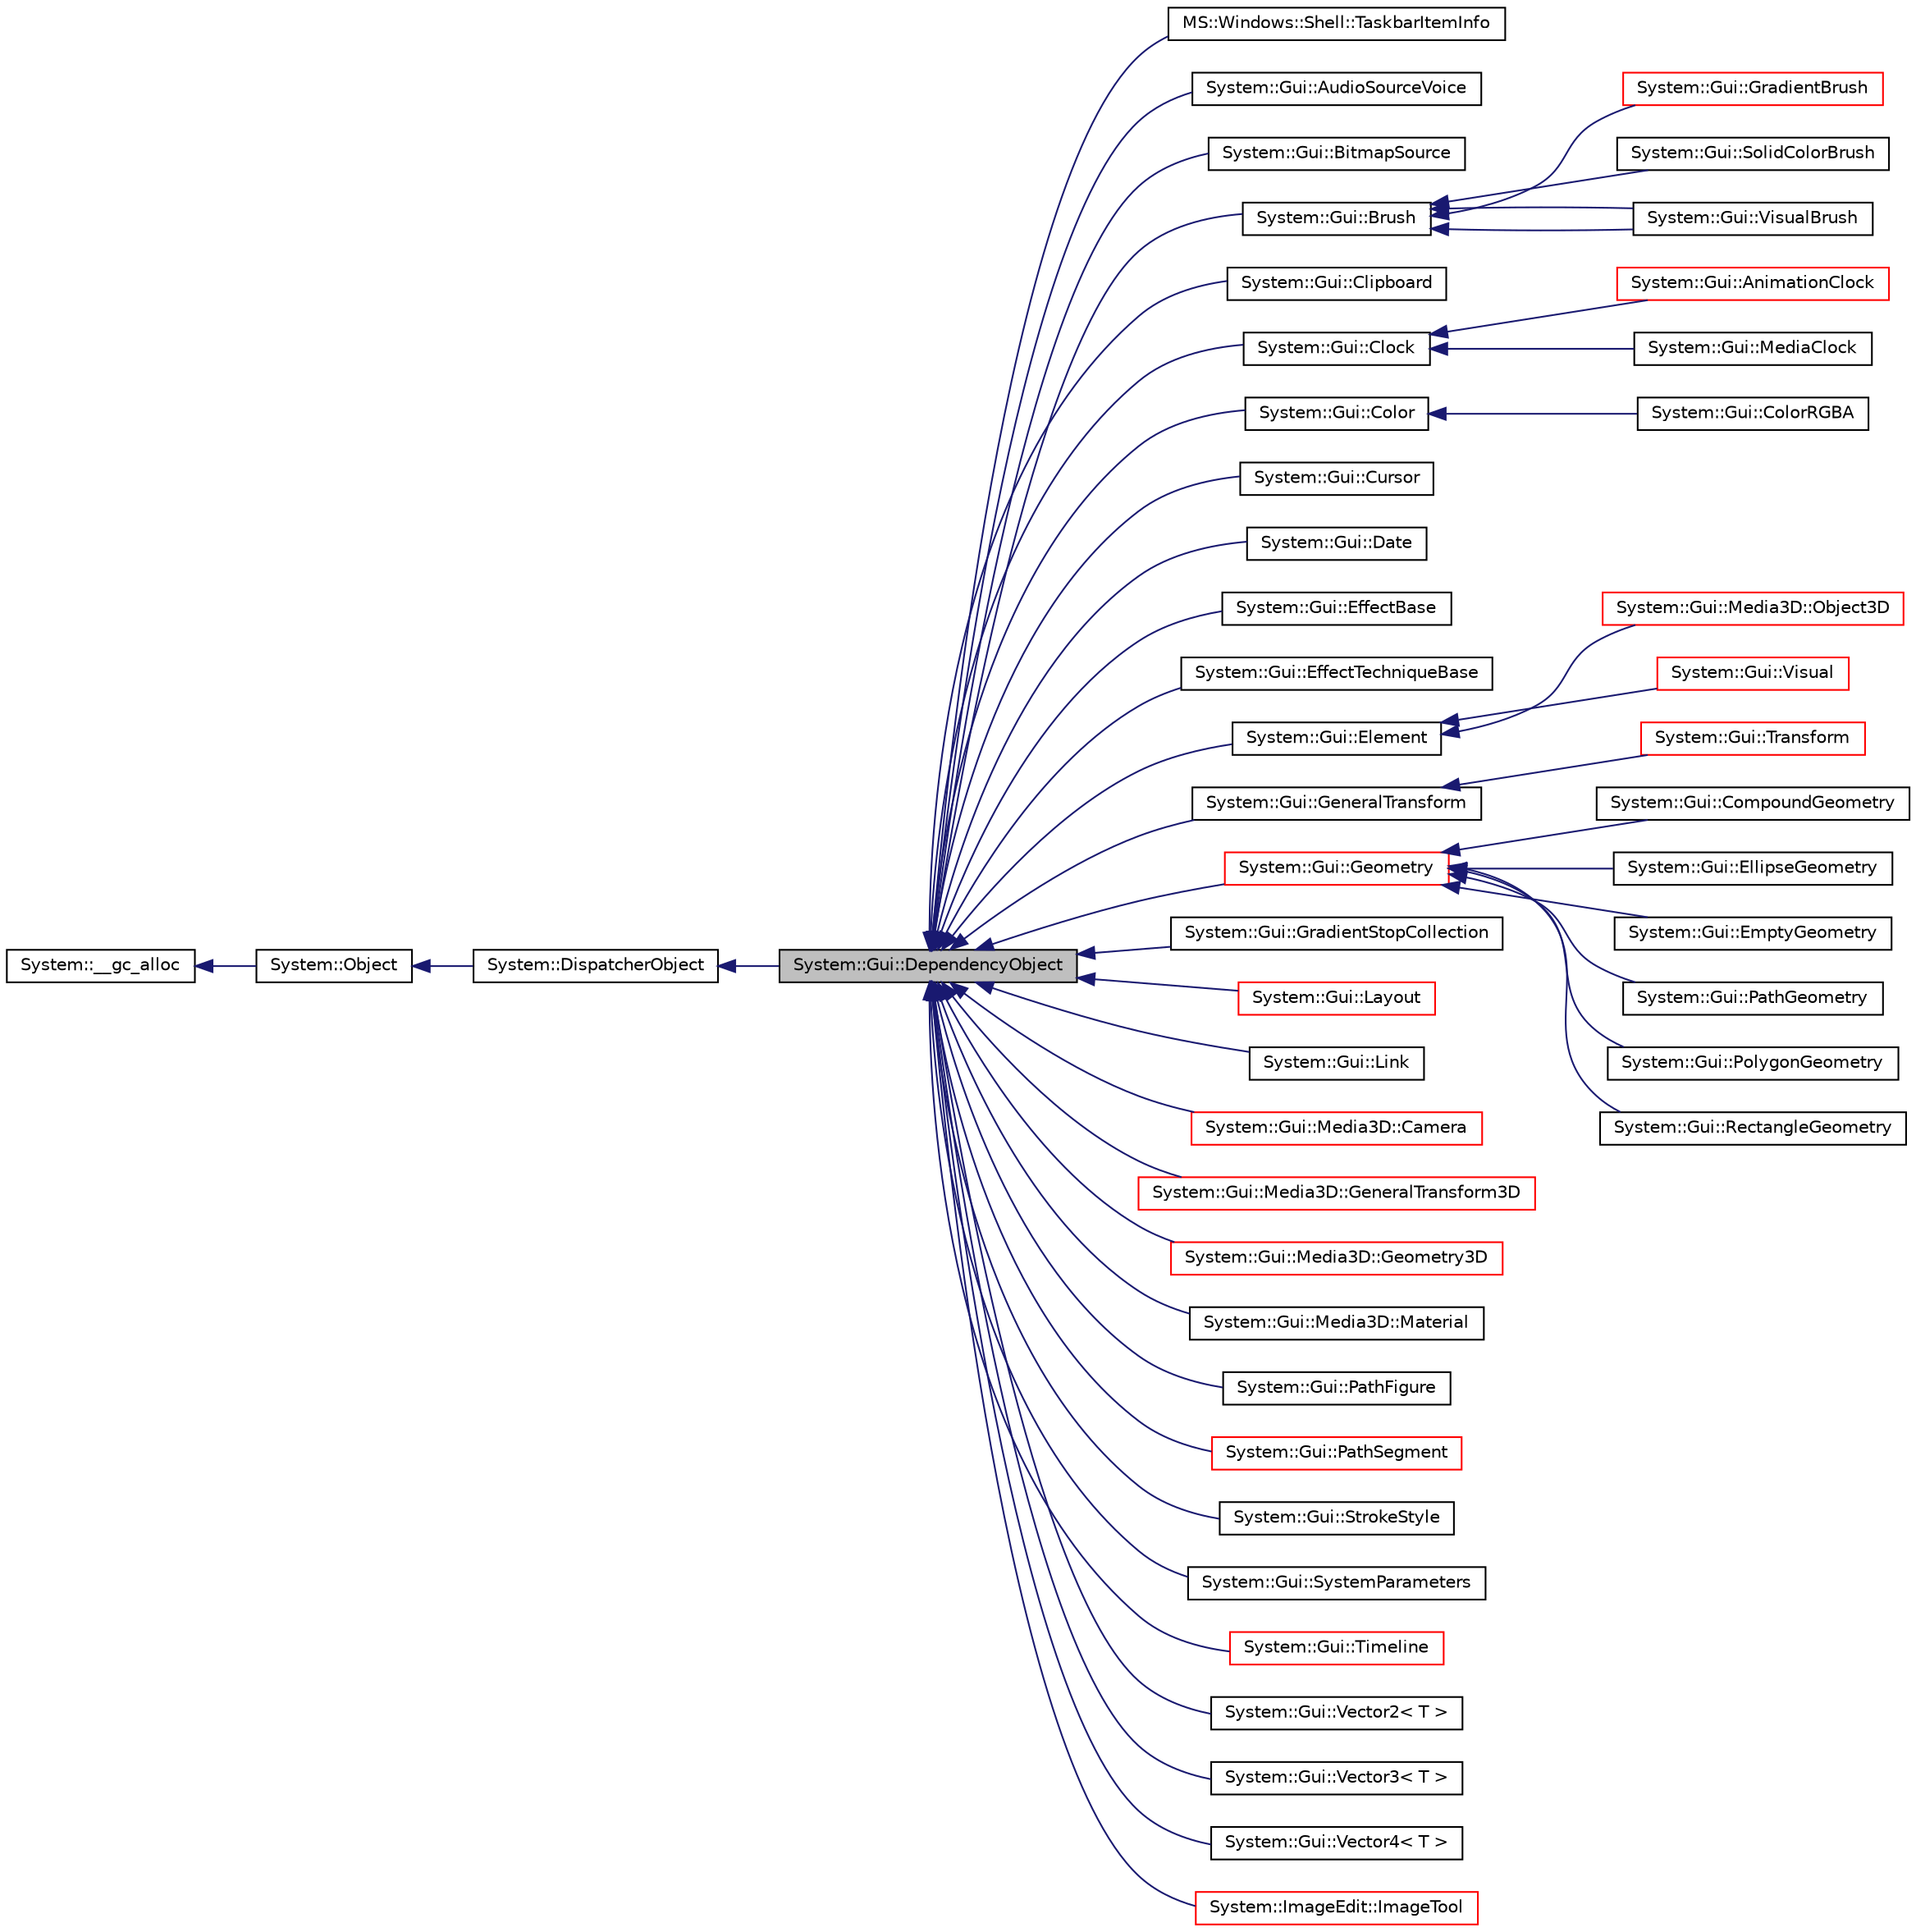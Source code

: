 digraph G
{
  edge [fontname="Helvetica",fontsize="10",labelfontname="Helvetica",labelfontsize="10"];
  node [fontname="Helvetica",fontsize="10",shape=record];
  rankdir="LR";
  Node1 [label="System::Gui::DependencyObject",height=0.2,width=0.4,color="black", fillcolor="grey75", style="filled" fontcolor="black"];
  Node2 -> Node1 [dir="back",color="midnightblue",fontsize="10",style="solid",fontname="Helvetica"];
  Node2 [label="System::DispatcherObject",height=0.2,width=0.4,color="black", fillcolor="white", style="filled",URL="$class_system_1_1_dispatcher_object.html"];
  Node3 -> Node2 [dir="back",color="midnightblue",fontsize="10",style="solid",fontname="Helvetica"];
  Node3 [label="System::Object",height=0.2,width=0.4,color="black", fillcolor="white", style="filled",URL="$class_system_1_1_object.html"];
  Node4 -> Node3 [dir="back",color="midnightblue",fontsize="10",style="solid",fontname="Helvetica"];
  Node4 [label="System::__gc_alloc",height=0.2,width=0.4,color="black", fillcolor="white", style="filled",URL="$class_system_1_1____gc__alloc.html"];
  Node1 -> Node5 [dir="back",color="midnightblue",fontsize="10",style="solid",fontname="Helvetica"];
  Node5 [label="MS::Windows::Shell::TaskbarItemInfo",height=0.2,width=0.4,color="black", fillcolor="white", style="filled",URL="$class_m_s_1_1_windows_1_1_shell_1_1_taskbar_item_info.html"];
  Node1 -> Node6 [dir="back",color="midnightblue",fontsize="10",style="solid",fontname="Helvetica"];
  Node6 [label="System::Gui::AudioSourceVoice",height=0.2,width=0.4,color="black", fillcolor="white", style="filled",URL="$class_system_1_1_gui_1_1_audio_source_voice.html"];
  Node1 -> Node7 [dir="back",color="midnightblue",fontsize="10",style="solid",fontname="Helvetica"];
  Node7 [label="System::Gui::BitmapSource",height=0.2,width=0.4,color="black", fillcolor="white", style="filled",URL="$class_system_1_1_gui_1_1_bitmap_source.html"];
  Node1 -> Node8 [dir="back",color="midnightblue",fontsize="10",style="solid",fontname="Helvetica"];
  Node8 [label="System::Gui::Brush",height=0.2,width=0.4,color="black", fillcolor="white", style="filled",URL="$class_system_1_1_gui_1_1_brush.html"];
  Node8 -> Node9 [dir="back",color="midnightblue",fontsize="10",style="solid",fontname="Helvetica"];
  Node9 [label="System::Gui::GradientBrush",height=0.2,width=0.4,color="red", fillcolor="white", style="filled",URL="$class_system_1_1_gui_1_1_gradient_brush.html"];
  Node8 -> Node10 [dir="back",color="midnightblue",fontsize="10",style="solid",fontname="Helvetica"];
  Node10 [label="System::Gui::SolidColorBrush",height=0.2,width=0.4,color="black", fillcolor="white", style="filled",URL="$class_system_1_1_gui_1_1_solid_color_brush.html"];
  Node8 -> Node11 [dir="back",color="midnightblue",fontsize="10",style="solid",fontname="Helvetica"];
  Node11 [label="System::Gui::VisualBrush",height=0.2,width=0.4,color="black", fillcolor="white", style="filled",URL="$class_system_1_1_gui_1_1_visual_brush.html"];
  Node8 -> Node11 [dir="back",color="midnightblue",fontsize="10",style="solid",fontname="Helvetica"];
  Node1 -> Node12 [dir="back",color="midnightblue",fontsize="10",style="solid",fontname="Helvetica"];
  Node12 [label="System::Gui::Clipboard",height=0.2,width=0.4,color="black", fillcolor="white", style="filled",URL="$class_system_1_1_gui_1_1_clipboard.html"];
  Node1 -> Node13 [dir="back",color="midnightblue",fontsize="10",style="solid",fontname="Helvetica"];
  Node13 [label="System::Gui::Clock",height=0.2,width=0.4,color="black", fillcolor="white", style="filled",URL="$class_system_1_1_gui_1_1_clock.html"];
  Node13 -> Node14 [dir="back",color="midnightblue",fontsize="10",style="solid",fontname="Helvetica"];
  Node14 [label="System::Gui::AnimationClock",height=0.2,width=0.4,color="red", fillcolor="white", style="filled",URL="$class_system_1_1_gui_1_1_animation_clock.html"];
  Node13 -> Node15 [dir="back",color="midnightblue",fontsize="10",style="solid",fontname="Helvetica"];
  Node15 [label="System::Gui::MediaClock",height=0.2,width=0.4,color="black", fillcolor="white", style="filled",URL="$class_system_1_1_gui_1_1_media_clock.html"];
  Node1 -> Node16 [dir="back",color="midnightblue",fontsize="10",style="solid",fontname="Helvetica"];
  Node16 [label="System::Gui::Color",height=0.2,width=0.4,color="black", fillcolor="white", style="filled",URL="$class_system_1_1_gui_1_1_color.html"];
  Node16 -> Node17 [dir="back",color="midnightblue",fontsize="10",style="solid",fontname="Helvetica"];
  Node17 [label="System::Gui::ColorRGBA",height=0.2,width=0.4,color="black", fillcolor="white", style="filled",URL="$class_system_1_1_gui_1_1_color_r_g_b_a.html"];
  Node1 -> Node18 [dir="back",color="midnightblue",fontsize="10",style="solid",fontname="Helvetica"];
  Node18 [label="System::Gui::Cursor",height=0.2,width=0.4,color="black", fillcolor="white", style="filled",URL="$class_system_1_1_gui_1_1_cursor.html"];
  Node1 -> Node19 [dir="back",color="midnightblue",fontsize="10",style="solid",fontname="Helvetica"];
  Node19 [label="System::Gui::Date",height=0.2,width=0.4,color="black", fillcolor="white", style="filled",URL="$class_system_1_1_gui_1_1_date.html"];
  Node1 -> Node20 [dir="back",color="midnightblue",fontsize="10",style="solid",fontname="Helvetica"];
  Node20 [label="System::Gui::EffectBase",height=0.2,width=0.4,color="black", fillcolor="white", style="filled",URL="$class_system_1_1_gui_1_1_effect_base.html"];
  Node1 -> Node21 [dir="back",color="midnightblue",fontsize="10",style="solid",fontname="Helvetica"];
  Node21 [label="System::Gui::EffectTechniqueBase",height=0.2,width=0.4,color="black", fillcolor="white", style="filled",URL="$class_system_1_1_gui_1_1_effect_technique_base.html"];
  Node1 -> Node22 [dir="back",color="midnightblue",fontsize="10",style="solid",fontname="Helvetica"];
  Node22 [label="System::Gui::Element",height=0.2,width=0.4,color="black", fillcolor="white", style="filled",URL="$class_system_1_1_gui_1_1_element.html"];
  Node22 -> Node23 [dir="back",color="midnightblue",fontsize="10",style="solid",fontname="Helvetica"];
  Node23 [label="System::Gui::Media3D::Object3D",height=0.2,width=0.4,color="red", fillcolor="white", style="filled",URL="$class_system_1_1_gui_1_1_media3_d_1_1_object3_d.html"];
  Node22 -> Node24 [dir="back",color="midnightblue",fontsize="10",style="solid",fontname="Helvetica"];
  Node24 [label="System::Gui::Visual",height=0.2,width=0.4,color="red", fillcolor="white", style="filled",URL="$class_system_1_1_gui_1_1_visual.html"];
  Node1 -> Node25 [dir="back",color="midnightblue",fontsize="10",style="solid",fontname="Helvetica"];
  Node25 [label="System::Gui::GeneralTransform",height=0.2,width=0.4,color="black", fillcolor="white", style="filled",URL="$class_system_1_1_gui_1_1_general_transform.html"];
  Node25 -> Node26 [dir="back",color="midnightblue",fontsize="10",style="solid",fontname="Helvetica"];
  Node26 [label="System::Gui::Transform",height=0.2,width=0.4,color="red", fillcolor="white", style="filled",URL="$class_system_1_1_gui_1_1_transform.html"];
  Node1 -> Node27 [dir="back",color="midnightblue",fontsize="10",style="solid",fontname="Helvetica"];
  Node27 [label="System::Gui::Geometry",height=0.2,width=0.4,color="red", fillcolor="white", style="filled",URL="$class_system_1_1_gui_1_1_geometry.html"];
  Node27 -> Node28 [dir="back",color="midnightblue",fontsize="10",style="solid",fontname="Helvetica"];
  Node28 [label="System::Gui::CompoundGeometry",height=0.2,width=0.4,color="black", fillcolor="white", style="filled",URL="$class_system_1_1_gui_1_1_compound_geometry.html"];
  Node27 -> Node29 [dir="back",color="midnightblue",fontsize="10",style="solid",fontname="Helvetica"];
  Node29 [label="System::Gui::EllipseGeometry",height=0.2,width=0.4,color="black", fillcolor="white", style="filled",URL="$class_system_1_1_gui_1_1_ellipse_geometry.html"];
  Node27 -> Node30 [dir="back",color="midnightblue",fontsize="10",style="solid",fontname="Helvetica"];
  Node30 [label="System::Gui::EmptyGeometry",height=0.2,width=0.4,color="black", fillcolor="white", style="filled",URL="$class_system_1_1_gui_1_1_empty_geometry.html"];
  Node27 -> Node31 [dir="back",color="midnightblue",fontsize="10",style="solid",fontname="Helvetica"];
  Node31 [label="System::Gui::PathGeometry",height=0.2,width=0.4,color="black", fillcolor="white", style="filled",URL="$class_system_1_1_gui_1_1_path_geometry.html"];
  Node27 -> Node32 [dir="back",color="midnightblue",fontsize="10",style="solid",fontname="Helvetica"];
  Node32 [label="System::Gui::PolygonGeometry",height=0.2,width=0.4,color="black", fillcolor="white", style="filled",URL="$class_system_1_1_gui_1_1_polygon_geometry.html"];
  Node27 -> Node33 [dir="back",color="midnightblue",fontsize="10",style="solid",fontname="Helvetica"];
  Node33 [label="System::Gui::RectangleGeometry",height=0.2,width=0.4,color="black", fillcolor="white", style="filled",URL="$class_system_1_1_gui_1_1_rectangle_geometry.html"];
  Node1 -> Node34 [dir="back",color="midnightblue",fontsize="10",style="solid",fontname="Helvetica"];
  Node34 [label="System::Gui::GradientStopCollection",height=0.2,width=0.4,color="black", fillcolor="white", style="filled",URL="$class_system_1_1_gui_1_1_gradient_stop_collection.html"];
  Node1 -> Node35 [dir="back",color="midnightblue",fontsize="10",style="solid",fontname="Helvetica"];
  Node35 [label="System::Gui::Layout",height=0.2,width=0.4,color="red", fillcolor="white", style="filled",URL="$class_system_1_1_gui_1_1_layout.html"];
  Node1 -> Node36 [dir="back",color="midnightblue",fontsize="10",style="solid",fontname="Helvetica"];
  Node36 [label="System::Gui::Link",height=0.2,width=0.4,color="black", fillcolor="white", style="filled",URL="$class_system_1_1_gui_1_1_link.html"];
  Node1 -> Node37 [dir="back",color="midnightblue",fontsize="10",style="solid",fontname="Helvetica"];
  Node37 [label="System::Gui::Media3D::Camera",height=0.2,width=0.4,color="red", fillcolor="white", style="filled",URL="$class_system_1_1_gui_1_1_media3_d_1_1_camera.html"];
  Node1 -> Node38 [dir="back",color="midnightblue",fontsize="10",style="solid",fontname="Helvetica"];
  Node38 [label="System::Gui::Media3D::GeneralTransform3D",height=0.2,width=0.4,color="red", fillcolor="white", style="filled",URL="$class_system_1_1_gui_1_1_media3_d_1_1_general_transform3_d.html"];
  Node1 -> Node39 [dir="back",color="midnightblue",fontsize="10",style="solid",fontname="Helvetica"];
  Node39 [label="System::Gui::Media3D::Geometry3D",height=0.2,width=0.4,color="red", fillcolor="white", style="filled",URL="$class_system_1_1_gui_1_1_media3_d_1_1_geometry3_d.html"];
  Node1 -> Node40 [dir="back",color="midnightblue",fontsize="10",style="solid",fontname="Helvetica"];
  Node40 [label="System::Gui::Media3D::Material",height=0.2,width=0.4,color="black", fillcolor="white", style="filled",URL="$class_system_1_1_gui_1_1_media3_d_1_1_material.html"];
  Node1 -> Node41 [dir="back",color="midnightblue",fontsize="10",style="solid",fontname="Helvetica"];
  Node41 [label="System::Gui::PathFigure",height=0.2,width=0.4,color="black", fillcolor="white", style="filled",URL="$class_system_1_1_gui_1_1_path_figure.html"];
  Node1 -> Node42 [dir="back",color="midnightblue",fontsize="10",style="solid",fontname="Helvetica"];
  Node42 [label="System::Gui::PathSegment",height=0.2,width=0.4,color="red", fillcolor="white", style="filled",URL="$class_system_1_1_gui_1_1_path_segment.html"];
  Node1 -> Node43 [dir="back",color="midnightblue",fontsize="10",style="solid",fontname="Helvetica"];
  Node43 [label="System::Gui::StrokeStyle",height=0.2,width=0.4,color="black", fillcolor="white", style="filled",URL="$class_system_1_1_gui_1_1_stroke_style.html"];
  Node1 -> Node44 [dir="back",color="midnightblue",fontsize="10",style="solid",fontname="Helvetica"];
  Node44 [label="System::Gui::SystemParameters",height=0.2,width=0.4,color="black", fillcolor="white", style="filled",URL="$class_system_1_1_gui_1_1_system_parameters.html"];
  Node1 -> Node45 [dir="back",color="midnightblue",fontsize="10",style="solid",fontname="Helvetica"];
  Node45 [label="System::Gui::Timeline",height=0.2,width=0.4,color="red", fillcolor="white", style="filled",URL="$class_system_1_1_gui_1_1_timeline.html"];
  Node1 -> Node46 [dir="back",color="midnightblue",fontsize="10",style="solid",fontname="Helvetica"];
  Node46 [label="System::Gui::Vector2\< T \>",height=0.2,width=0.4,color="black", fillcolor="white", style="filled",URL="$class_system_1_1_gui_1_1_vector2.html"];
  Node1 -> Node47 [dir="back",color="midnightblue",fontsize="10",style="solid",fontname="Helvetica"];
  Node47 [label="System::Gui::Vector3\< T \>",height=0.2,width=0.4,color="black", fillcolor="white", style="filled",URL="$class_system_1_1_gui_1_1_vector3.html"];
  Node1 -> Node48 [dir="back",color="midnightblue",fontsize="10",style="solid",fontname="Helvetica"];
  Node48 [label="System::Gui::Vector4\< T \>",height=0.2,width=0.4,color="black", fillcolor="white", style="filled",URL="$class_system_1_1_gui_1_1_vector4.html"];
  Node1 -> Node49 [dir="back",color="midnightblue",fontsize="10",style="solid",fontname="Helvetica"];
  Node49 [label="System::ImageEdit::ImageTool",height=0.2,width=0.4,color="red", fillcolor="white", style="filled",URL="$class_system_1_1_image_edit_1_1_image_tool.html"];
}
